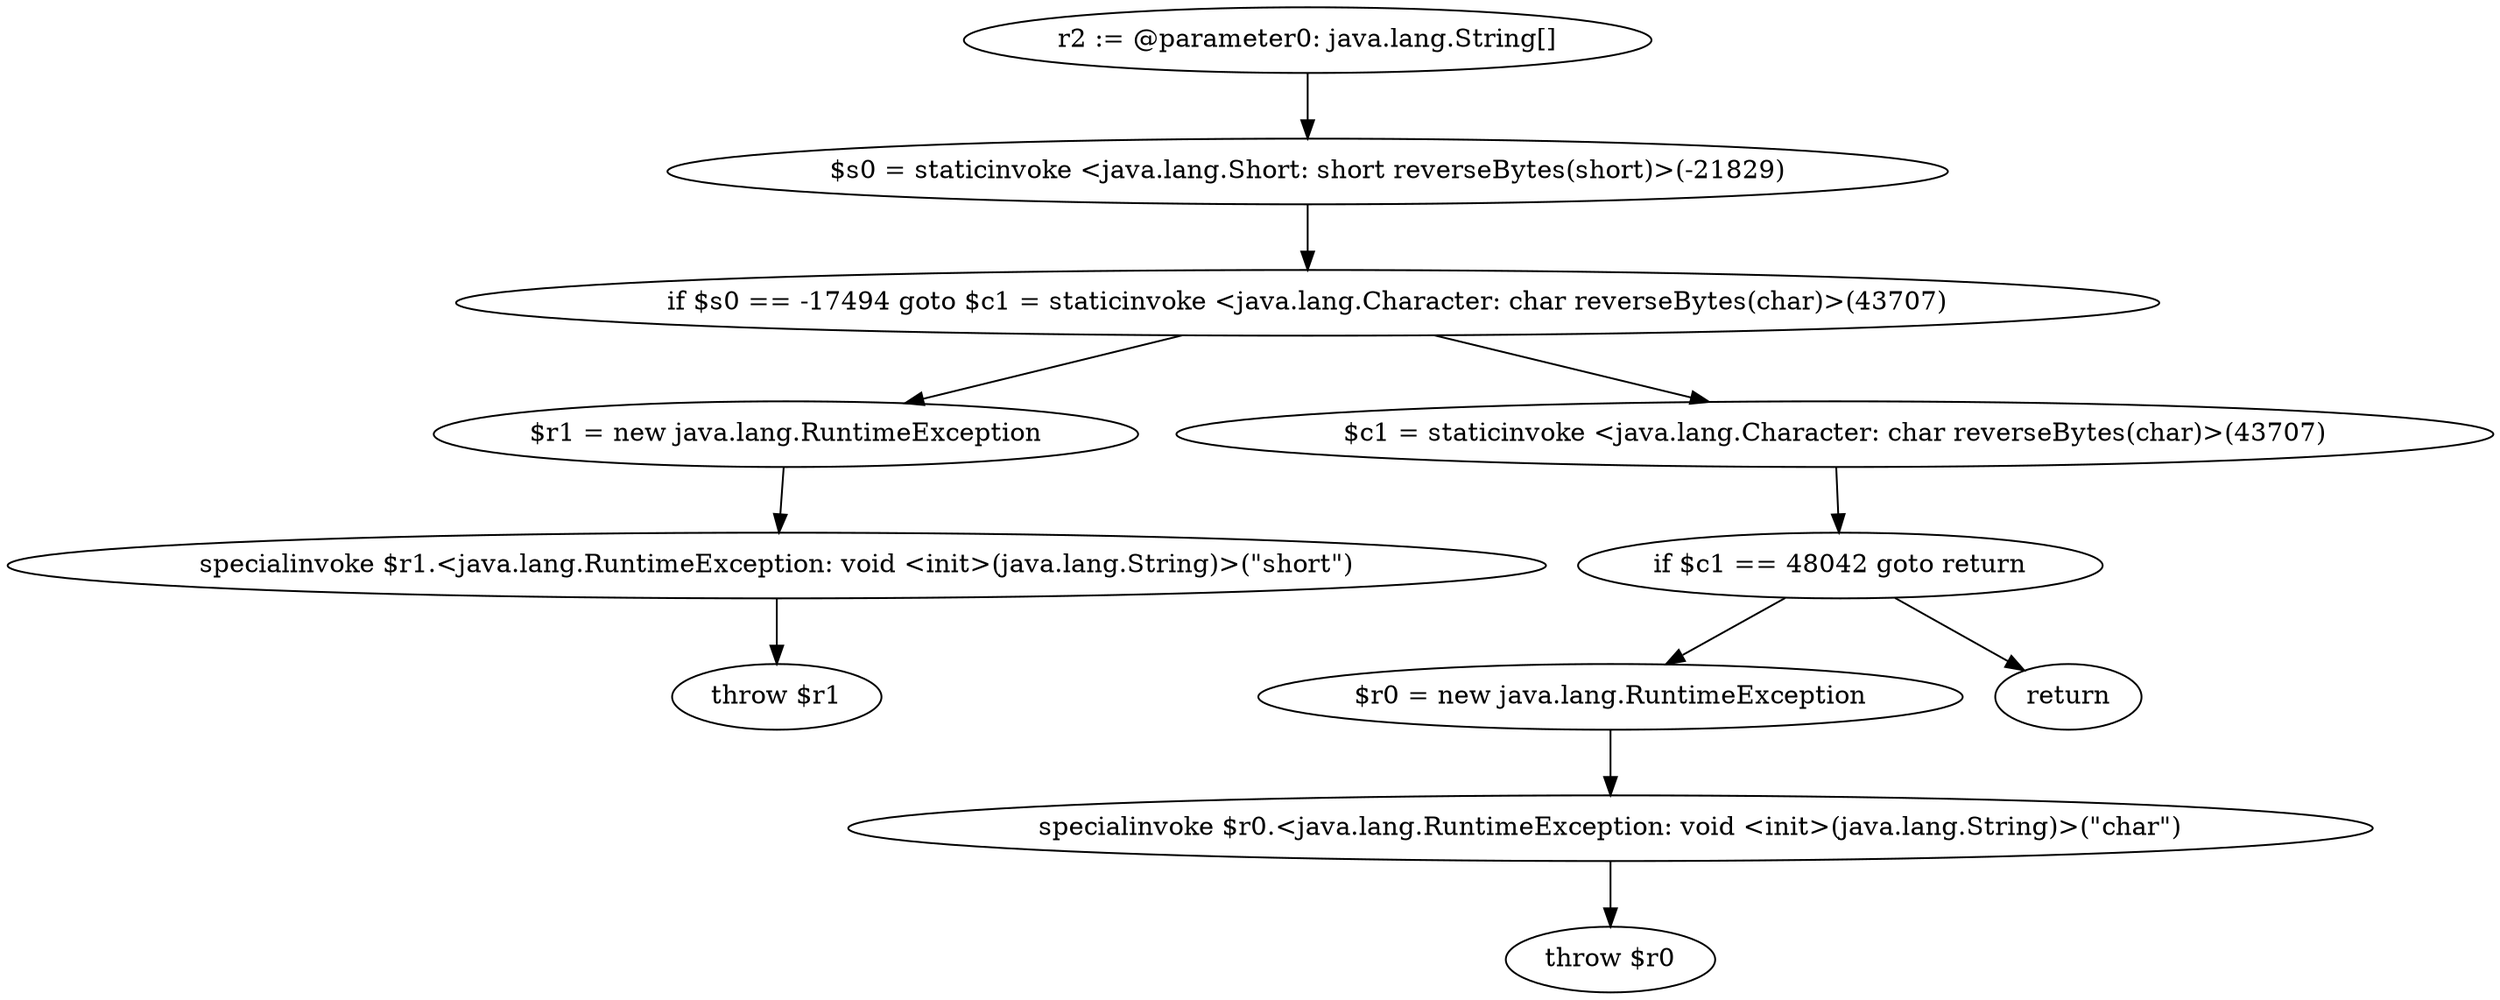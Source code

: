digraph "unitGraph" {
    "r2 := @parameter0: java.lang.String[]"
    "$s0 = staticinvoke <java.lang.Short: short reverseBytes(short)>(-21829)"
    "if $s0 == -17494 goto $c1 = staticinvoke <java.lang.Character: char reverseBytes(char)>(43707)"
    "$r1 = new java.lang.RuntimeException"
    "specialinvoke $r1.<java.lang.RuntimeException: void <init>(java.lang.String)>(\"short\")"
    "throw $r1"
    "$c1 = staticinvoke <java.lang.Character: char reverseBytes(char)>(43707)"
    "if $c1 == 48042 goto return"
    "$r0 = new java.lang.RuntimeException"
    "specialinvoke $r0.<java.lang.RuntimeException: void <init>(java.lang.String)>(\"char\")"
    "throw $r0"
    "return"
    "r2 := @parameter0: java.lang.String[]"->"$s0 = staticinvoke <java.lang.Short: short reverseBytes(short)>(-21829)";
    "$s0 = staticinvoke <java.lang.Short: short reverseBytes(short)>(-21829)"->"if $s0 == -17494 goto $c1 = staticinvoke <java.lang.Character: char reverseBytes(char)>(43707)";
    "if $s0 == -17494 goto $c1 = staticinvoke <java.lang.Character: char reverseBytes(char)>(43707)"->"$r1 = new java.lang.RuntimeException";
    "if $s0 == -17494 goto $c1 = staticinvoke <java.lang.Character: char reverseBytes(char)>(43707)"->"$c1 = staticinvoke <java.lang.Character: char reverseBytes(char)>(43707)";
    "$r1 = new java.lang.RuntimeException"->"specialinvoke $r1.<java.lang.RuntimeException: void <init>(java.lang.String)>(\"short\")";
    "specialinvoke $r1.<java.lang.RuntimeException: void <init>(java.lang.String)>(\"short\")"->"throw $r1";
    "$c1 = staticinvoke <java.lang.Character: char reverseBytes(char)>(43707)"->"if $c1 == 48042 goto return";
    "if $c1 == 48042 goto return"->"$r0 = new java.lang.RuntimeException";
    "if $c1 == 48042 goto return"->"return";
    "$r0 = new java.lang.RuntimeException"->"specialinvoke $r0.<java.lang.RuntimeException: void <init>(java.lang.String)>(\"char\")";
    "specialinvoke $r0.<java.lang.RuntimeException: void <init>(java.lang.String)>(\"char\")"->"throw $r0";
}
